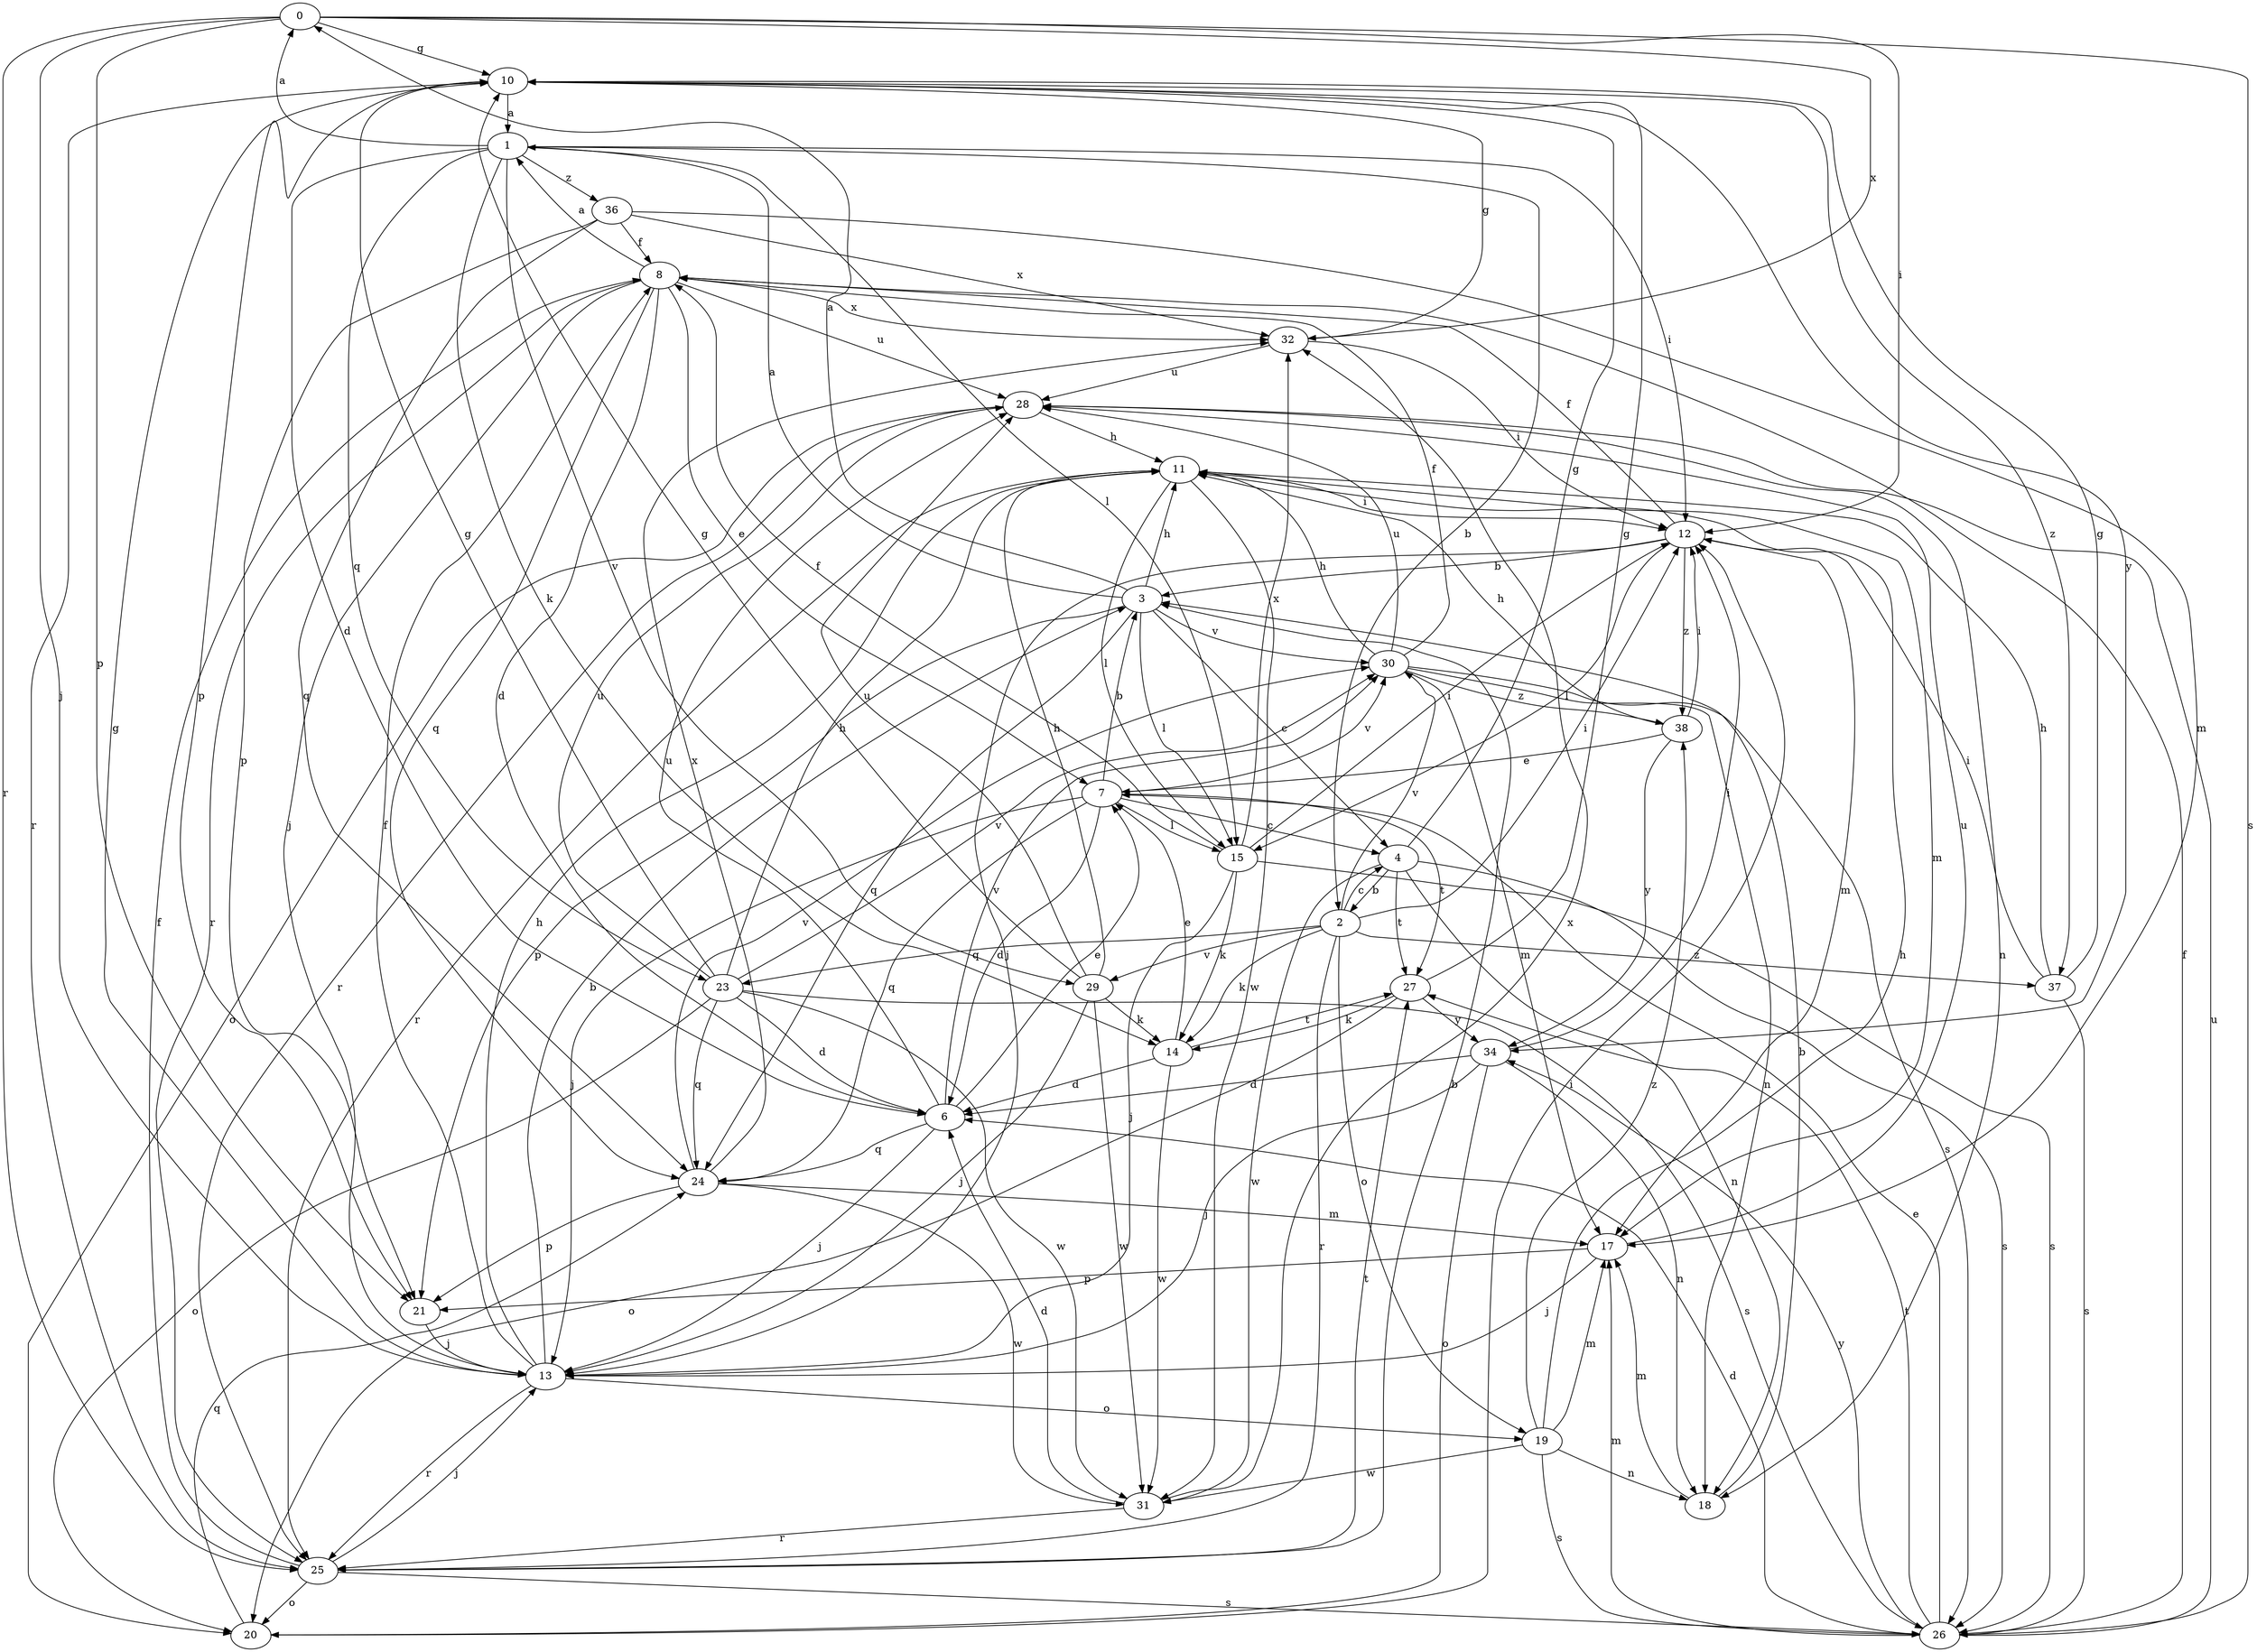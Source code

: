 strict digraph  {
0;
1;
2;
3;
4;
6;
7;
8;
10;
11;
12;
13;
14;
15;
17;
18;
19;
20;
21;
23;
24;
25;
26;
27;
28;
29;
30;
31;
32;
34;
36;
37;
38;
0 -> 10  [label=g];
0 -> 12  [label=i];
0 -> 13  [label=j];
0 -> 21  [label=p];
0 -> 25  [label=r];
0 -> 26  [label=s];
0 -> 32  [label=x];
1 -> 0  [label=a];
1 -> 2  [label=b];
1 -> 6  [label=d];
1 -> 12  [label=i];
1 -> 14  [label=k];
1 -> 15  [label=l];
1 -> 23  [label=q];
1 -> 29  [label=v];
1 -> 36  [label=z];
2 -> 4  [label=c];
2 -> 12  [label=i];
2 -> 14  [label=k];
2 -> 19  [label=o];
2 -> 23  [label=q];
2 -> 25  [label=r];
2 -> 29  [label=v];
2 -> 30  [label=v];
2 -> 37  [label=z];
3 -> 0  [label=a];
3 -> 1  [label=a];
3 -> 4  [label=c];
3 -> 11  [label=h];
3 -> 15  [label=l];
3 -> 21  [label=p];
3 -> 24  [label=q];
3 -> 30  [label=v];
4 -> 2  [label=b];
4 -> 10  [label=g];
4 -> 18  [label=n];
4 -> 26  [label=s];
4 -> 27  [label=t];
4 -> 31  [label=w];
6 -> 7  [label=e];
6 -> 13  [label=j];
6 -> 24  [label=q];
6 -> 28  [label=u];
6 -> 30  [label=v];
7 -> 3  [label=b];
7 -> 4  [label=c];
7 -> 6  [label=d];
7 -> 13  [label=j];
7 -> 15  [label=l];
7 -> 24  [label=q];
7 -> 27  [label=t];
7 -> 30  [label=v];
8 -> 1  [label=a];
8 -> 6  [label=d];
8 -> 7  [label=e];
8 -> 13  [label=j];
8 -> 24  [label=q];
8 -> 25  [label=r];
8 -> 28  [label=u];
8 -> 32  [label=x];
10 -> 1  [label=a];
10 -> 21  [label=p];
10 -> 25  [label=r];
10 -> 34  [label=y];
10 -> 37  [label=z];
11 -> 12  [label=i];
11 -> 15  [label=l];
11 -> 17  [label=m];
11 -> 25  [label=r];
11 -> 31  [label=w];
12 -> 3  [label=b];
12 -> 8  [label=f];
12 -> 13  [label=j];
12 -> 15  [label=l];
12 -> 17  [label=m];
12 -> 38  [label=z];
13 -> 3  [label=b];
13 -> 8  [label=f];
13 -> 10  [label=g];
13 -> 11  [label=h];
13 -> 19  [label=o];
13 -> 25  [label=r];
14 -> 6  [label=d];
14 -> 7  [label=e];
14 -> 27  [label=t];
14 -> 31  [label=w];
15 -> 8  [label=f];
15 -> 12  [label=i];
15 -> 13  [label=j];
15 -> 14  [label=k];
15 -> 26  [label=s];
15 -> 32  [label=x];
17 -> 13  [label=j];
17 -> 21  [label=p];
17 -> 28  [label=u];
18 -> 3  [label=b];
18 -> 17  [label=m];
19 -> 11  [label=h];
19 -> 17  [label=m];
19 -> 18  [label=n];
19 -> 26  [label=s];
19 -> 31  [label=w];
19 -> 38  [label=z];
20 -> 12  [label=i];
20 -> 24  [label=q];
21 -> 13  [label=j];
23 -> 6  [label=d];
23 -> 10  [label=g];
23 -> 11  [label=h];
23 -> 20  [label=o];
23 -> 24  [label=q];
23 -> 26  [label=s];
23 -> 28  [label=u];
23 -> 30  [label=v];
23 -> 31  [label=w];
24 -> 17  [label=m];
24 -> 21  [label=p];
24 -> 30  [label=v];
24 -> 31  [label=w];
24 -> 32  [label=x];
25 -> 3  [label=b];
25 -> 8  [label=f];
25 -> 13  [label=j];
25 -> 20  [label=o];
25 -> 26  [label=s];
25 -> 27  [label=t];
26 -> 6  [label=d];
26 -> 7  [label=e];
26 -> 8  [label=f];
26 -> 17  [label=m];
26 -> 27  [label=t];
26 -> 28  [label=u];
26 -> 34  [label=y];
27 -> 10  [label=g];
27 -> 14  [label=k];
27 -> 20  [label=o];
27 -> 34  [label=y];
28 -> 11  [label=h];
28 -> 18  [label=n];
28 -> 20  [label=o];
28 -> 25  [label=r];
29 -> 10  [label=g];
29 -> 11  [label=h];
29 -> 13  [label=j];
29 -> 14  [label=k];
29 -> 28  [label=u];
29 -> 31  [label=w];
30 -> 8  [label=f];
30 -> 11  [label=h];
30 -> 17  [label=m];
30 -> 18  [label=n];
30 -> 26  [label=s];
30 -> 28  [label=u];
30 -> 38  [label=z];
31 -> 6  [label=d];
31 -> 25  [label=r];
31 -> 32  [label=x];
32 -> 10  [label=g];
32 -> 12  [label=i];
32 -> 28  [label=u];
34 -> 6  [label=d];
34 -> 12  [label=i];
34 -> 13  [label=j];
34 -> 18  [label=n];
34 -> 20  [label=o];
36 -> 8  [label=f];
36 -> 17  [label=m];
36 -> 21  [label=p];
36 -> 24  [label=q];
36 -> 32  [label=x];
37 -> 10  [label=g];
37 -> 11  [label=h];
37 -> 12  [label=i];
37 -> 26  [label=s];
38 -> 7  [label=e];
38 -> 11  [label=h];
38 -> 12  [label=i];
38 -> 34  [label=y];
}
